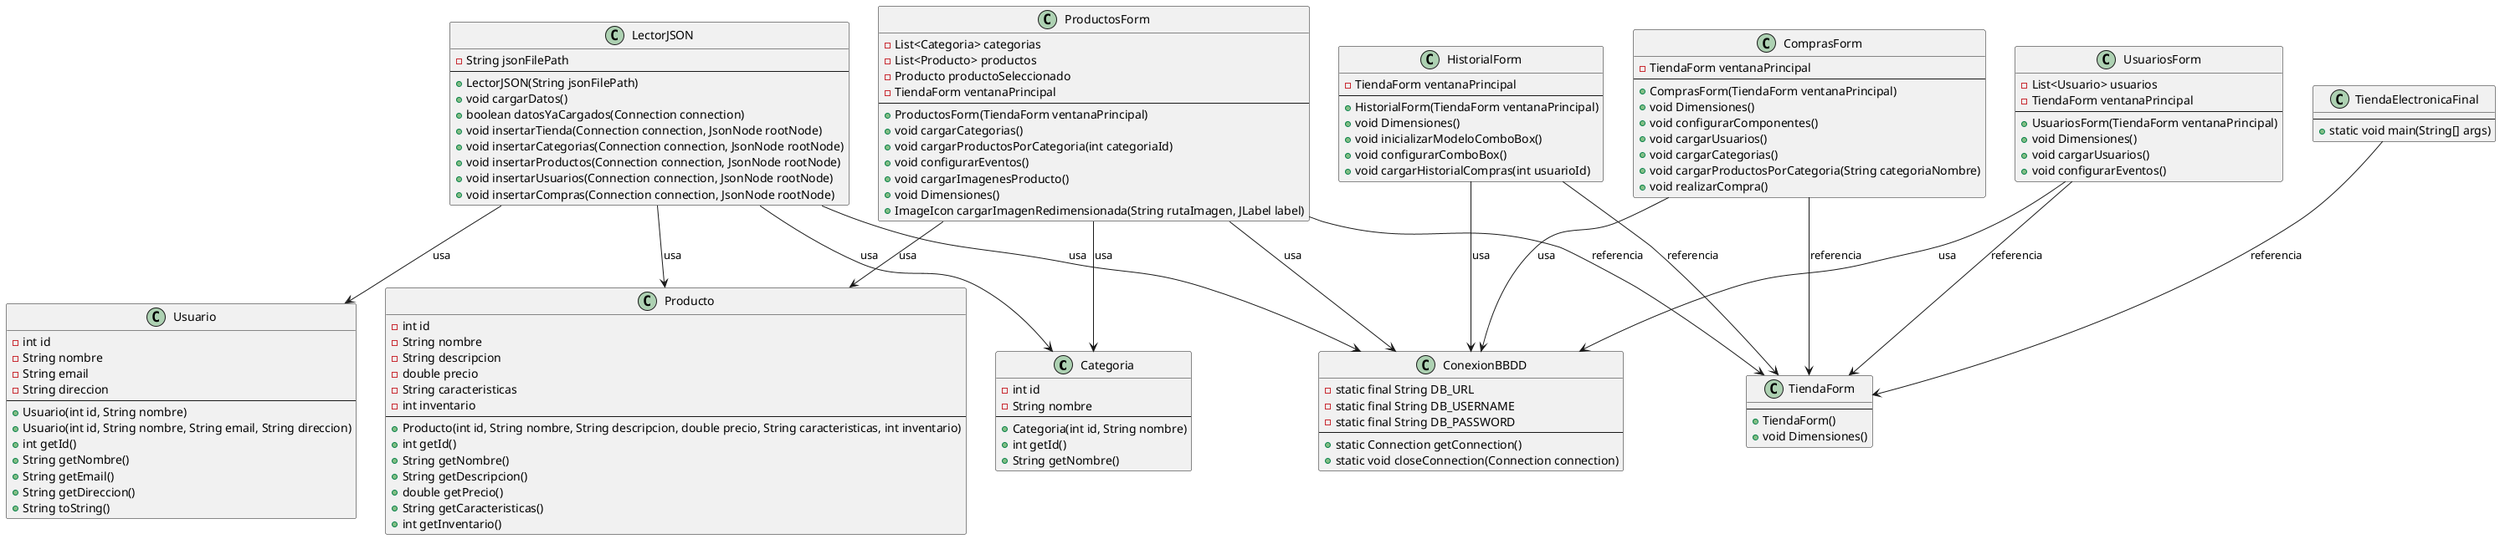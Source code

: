 @startuml

class Categoria {
    - int id
    - String nombre
    --
    + Categoria(int id, String nombre)
    + int getId()
    + String getNombre()
}

class Producto {
    - int id
    - String nombre
    - String descripcion
    - double precio
    - String caracteristicas
    - int inventario
    --
    + Producto(int id, String nombre, String descripcion, double precio, String caracteristicas, int inventario)
    + int getId()
    + String getNombre()
    + String getDescripcion()
    + double getPrecio()
    + String getCaracteristicas()
    + int getInventario()
}

class Usuario {
    - int id
    - String nombre
    - String email
    - String direccion
    --
    + Usuario(int id, String nombre)
    + Usuario(int id, String nombre, String email, String direccion)
    + int getId()
    + String getNombre()
    + String getEmail()
    + String getDireccion()
    + String toString()
}

class ConexionBBDD {
    - static final String DB_URL
    - static final String DB_USERNAME
    - static final String DB_PASSWORD
    --
    + static Connection getConnection()
    + static void closeConnection(Connection connection)
}

class TiendaForm {
    --
    + TiendaForm()
    + void Dimensiones()
}

class ProductosForm {
    - List<Categoria> categorias
    - List<Producto> productos
    - Producto productoSeleccionado
    - TiendaForm ventanaPrincipal
    --
    + ProductosForm(TiendaForm ventanaPrincipal)
    + void cargarCategorias()
    + void cargarProductosPorCategoria(int categoriaId)
    + void configurarEventos()
    + void cargarImagenesProducto()
    + void Dimensiones()
    + ImageIcon cargarImagenRedimensionada(String rutaImagen, JLabel label)
}

class ComprasForm {
    - TiendaForm ventanaPrincipal
    --
    + ComprasForm(TiendaForm ventanaPrincipal)
    + void Dimensiones()
    + void configurarComponentes()
    + void cargarUsuarios()
    + void cargarCategorias()
    + void cargarProductosPorCategoria(String categoriaNombre)
    + void realizarCompra()
}

class HistorialForm {
    - TiendaForm ventanaPrincipal
    --
    + HistorialForm(TiendaForm ventanaPrincipal)
    + void Dimensiones()
    + void inicializarModeloComboBox()
    + void configurarComboBox()
    + void cargarHistorialCompras(int usuarioId)
}

class LectorJSON {
    - String jsonFilePath
    --
    + LectorJSON(String jsonFilePath)
    + void cargarDatos()
    + boolean datosYaCargados(Connection connection)
    + void insertarTienda(Connection connection, JsonNode rootNode)
    + void insertarCategorias(Connection connection, JsonNode rootNode)
    + void insertarProductos(Connection connection, JsonNode rootNode)
    + void insertarUsuarios(Connection connection, JsonNode rootNode)
    + void insertarCompras(Connection connection, JsonNode rootNode)
}

class UsuariosForm {
    - List<Usuario> usuarios
    - TiendaForm ventanaPrincipal
    --
    + UsuariosForm(TiendaForm ventanaPrincipal)
    + void Dimensiones()
    + void cargarUsuarios()
    + void configurarEventos()
}

class TiendaElectronicaFinal {
    --
    + static void main(String[] args)
}

ProductosForm --> Categoria : usa
ProductosForm --> Producto : usa
ProductosForm --> TiendaForm : referencia
ProductosForm --> ConexionBBDD : usa
ComprasForm --> TiendaForm : referencia
ComprasForm --> ConexionBBDD : usa
HistorialForm --> TiendaForm : referencia
HistorialForm --> ConexionBBDD : usa
UsuariosForm --> TiendaForm : referencia
UsuariosForm --> ConexionBBDD : usa
LectorJSON --> ConexionBBDD : usa
LectorJSON --> Producto : usa
LectorJSON --> Categoria : usa
LectorJSON --> Usuario : usa
TiendaElectronicaFinal --> TiendaForm : referencia

@enduml
